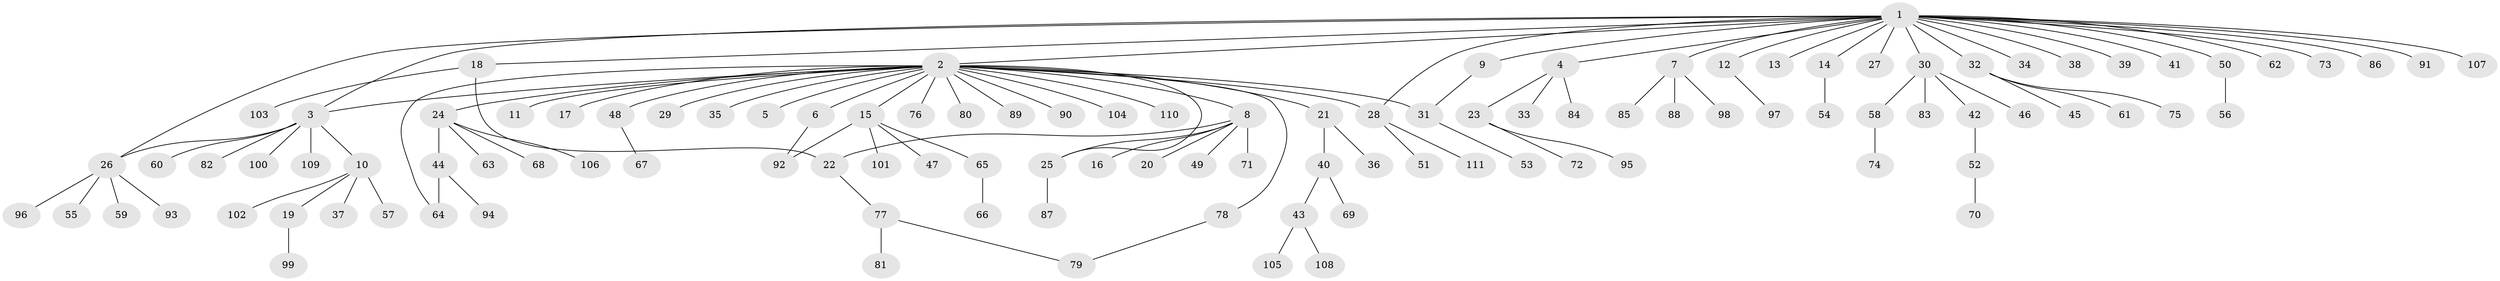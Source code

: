 // coarse degree distribution, {28: 0.011904761904761904, 23: 0.011904761904761904, 3: 0.05952380952380952, 1: 0.6785714285714286, 2: 0.16666666666666666, 5: 0.03571428571428571, 4: 0.03571428571428571}
// Generated by graph-tools (version 1.1) at 2025/41/03/06/25 10:41:51]
// undirected, 111 vertices, 119 edges
graph export_dot {
graph [start="1"]
  node [color=gray90,style=filled];
  1;
  2;
  3;
  4;
  5;
  6;
  7;
  8;
  9;
  10;
  11;
  12;
  13;
  14;
  15;
  16;
  17;
  18;
  19;
  20;
  21;
  22;
  23;
  24;
  25;
  26;
  27;
  28;
  29;
  30;
  31;
  32;
  33;
  34;
  35;
  36;
  37;
  38;
  39;
  40;
  41;
  42;
  43;
  44;
  45;
  46;
  47;
  48;
  49;
  50;
  51;
  52;
  53;
  54;
  55;
  56;
  57;
  58;
  59;
  60;
  61;
  62;
  63;
  64;
  65;
  66;
  67;
  68;
  69;
  70;
  71;
  72;
  73;
  74;
  75;
  76;
  77;
  78;
  79;
  80;
  81;
  82;
  83;
  84;
  85;
  86;
  87;
  88;
  89;
  90;
  91;
  92;
  93;
  94;
  95;
  96;
  97;
  98;
  99;
  100;
  101;
  102;
  103;
  104;
  105;
  106;
  107;
  108;
  109;
  110;
  111;
  1 -- 2;
  1 -- 3;
  1 -- 4;
  1 -- 7;
  1 -- 9;
  1 -- 12;
  1 -- 13;
  1 -- 14;
  1 -- 18;
  1 -- 26;
  1 -- 27;
  1 -- 28;
  1 -- 30;
  1 -- 32;
  1 -- 34;
  1 -- 38;
  1 -- 39;
  1 -- 41;
  1 -- 50;
  1 -- 62;
  1 -- 73;
  1 -- 86;
  1 -- 91;
  1 -- 107;
  2 -- 3;
  2 -- 5;
  2 -- 6;
  2 -- 8;
  2 -- 11;
  2 -- 15;
  2 -- 17;
  2 -- 21;
  2 -- 24;
  2 -- 25;
  2 -- 28;
  2 -- 29;
  2 -- 31;
  2 -- 35;
  2 -- 48;
  2 -- 64;
  2 -- 76;
  2 -- 78;
  2 -- 80;
  2 -- 89;
  2 -- 90;
  2 -- 104;
  2 -- 110;
  3 -- 10;
  3 -- 26;
  3 -- 60;
  3 -- 82;
  3 -- 100;
  3 -- 109;
  4 -- 23;
  4 -- 33;
  4 -- 84;
  6 -- 92;
  7 -- 85;
  7 -- 88;
  7 -- 98;
  8 -- 16;
  8 -- 20;
  8 -- 22;
  8 -- 25;
  8 -- 49;
  8 -- 71;
  9 -- 31;
  10 -- 19;
  10 -- 37;
  10 -- 57;
  10 -- 102;
  12 -- 97;
  14 -- 54;
  15 -- 47;
  15 -- 65;
  15 -- 92;
  15 -- 101;
  18 -- 22;
  18 -- 103;
  19 -- 99;
  21 -- 36;
  21 -- 40;
  22 -- 77;
  23 -- 72;
  23 -- 95;
  24 -- 44;
  24 -- 63;
  24 -- 68;
  24 -- 106;
  25 -- 87;
  26 -- 55;
  26 -- 59;
  26 -- 93;
  26 -- 96;
  28 -- 51;
  28 -- 111;
  30 -- 42;
  30 -- 46;
  30 -- 58;
  30 -- 83;
  31 -- 53;
  32 -- 45;
  32 -- 61;
  32 -- 75;
  40 -- 43;
  40 -- 69;
  42 -- 52;
  43 -- 105;
  43 -- 108;
  44 -- 64;
  44 -- 94;
  48 -- 67;
  50 -- 56;
  52 -- 70;
  58 -- 74;
  65 -- 66;
  77 -- 79;
  77 -- 81;
  78 -- 79;
}
